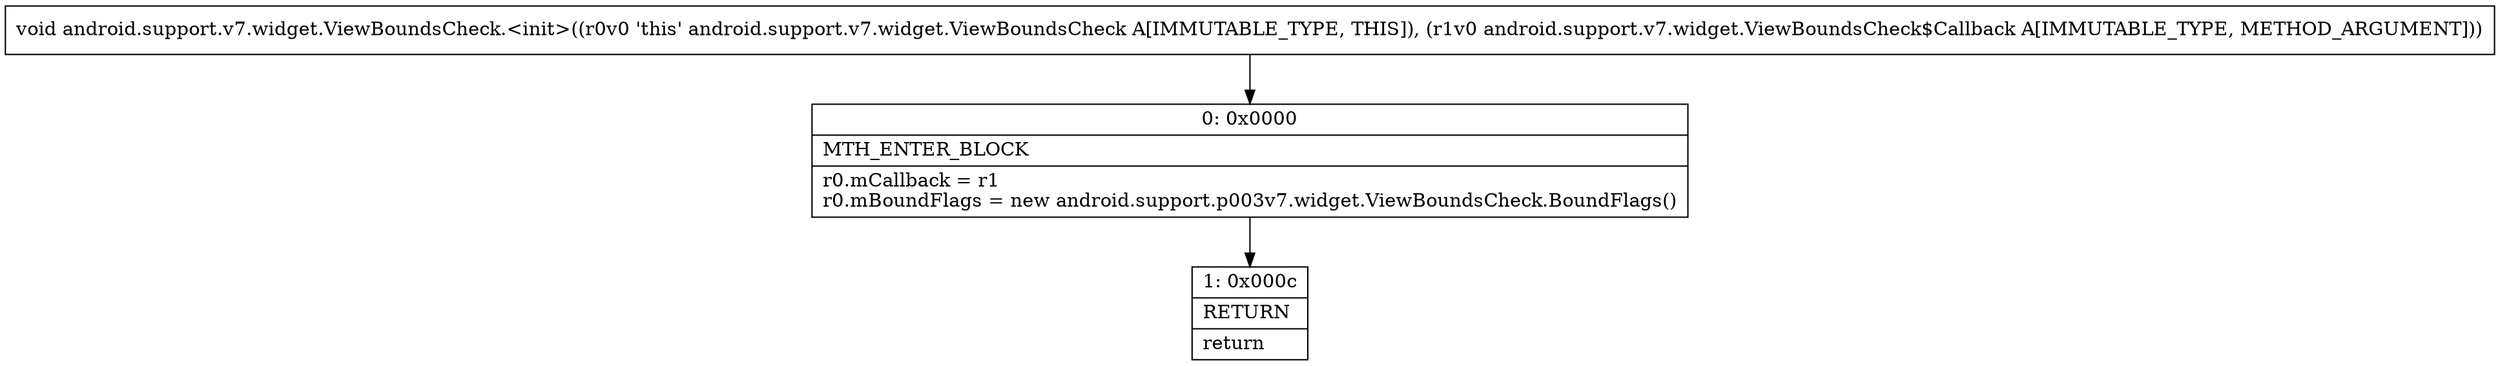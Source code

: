 digraph "CFG forandroid.support.v7.widget.ViewBoundsCheck.\<init\>(Landroid\/support\/v7\/widget\/ViewBoundsCheck$Callback;)V" {
Node_0 [shape=record,label="{0\:\ 0x0000|MTH_ENTER_BLOCK\l|r0.mCallback = r1\lr0.mBoundFlags = new android.support.p003v7.widget.ViewBoundsCheck.BoundFlags()\l}"];
Node_1 [shape=record,label="{1\:\ 0x000c|RETURN\l|return\l}"];
MethodNode[shape=record,label="{void android.support.v7.widget.ViewBoundsCheck.\<init\>((r0v0 'this' android.support.v7.widget.ViewBoundsCheck A[IMMUTABLE_TYPE, THIS]), (r1v0 android.support.v7.widget.ViewBoundsCheck$Callback A[IMMUTABLE_TYPE, METHOD_ARGUMENT])) }"];
MethodNode -> Node_0;
Node_0 -> Node_1;
}

